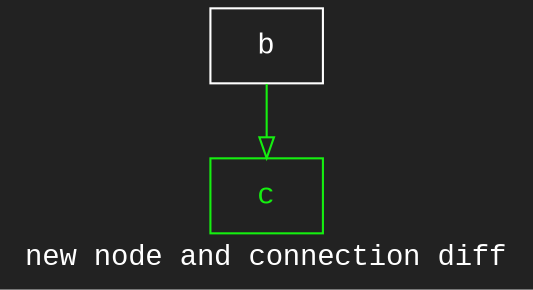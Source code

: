 digraph D {
    label="new node and connection diff";
    tooltip="new node and connection diff";
    bgcolor="#222222";
    fontcolor="#ffffff";
    fontname="Courier New";
    
    node1 [color="#ffffff",fontcolor="#ffffff",fontname="Courier New",shape="rectangle",tooltip="b",label="b"]
    
    node2 [color="#15ef10",fontcolor="#15ef10",fontname="Courier New",shape="rectangle",tooltip="c",label="c"]
    
    node1 -> node2 [arrowhead="empty",color="#15ef10",tooltip="b\n   ->\nc",]
}
